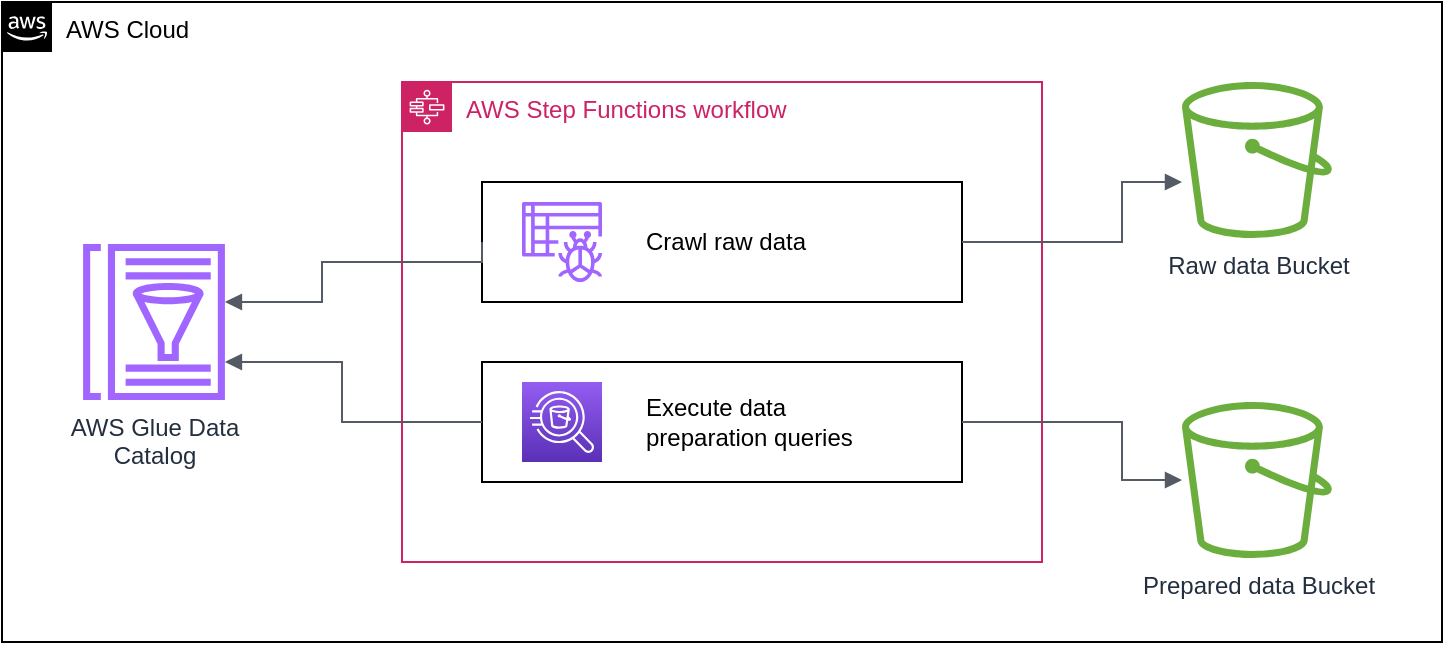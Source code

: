 <mxfile scale="1" border="25">
    <diagram id="7B9ORcsadokDrZPnAl_T" name="HLA">
        <mxGraphModel dx="1607" dy="701" grid="1" gridSize="10" guides="1" tooltips="1" connect="1" arrows="1" fold="1" page="1" pageScale="1" pageWidth="827" pageHeight="1169" background="#ffffff" math="0" shadow="0">
            <root>
                <mxCell id="0"/>
                <mxCell id="1" parent="0"/>
                <mxCell id="oFvCKLaS0GSqAq1-Jr5w-1" value="AWS Cloud frame" parent="0"/>
                <mxCell id="oFvCKLaS0GSqAq1-Jr5w-2" value="AWS Cloud" style="points=[[0,0],[0.25,0],[0.5,0],[0.75,0],[1,0],[1,0.25],[1,0.5],[1,0.75],[1,1],[0.75,1],[0.5,1],[0.25,1],[0,1],[0,0.75],[0,0.5],[0,0.25]];outlineConnect=0;html=1;whiteSpace=wrap;fontSize=12;fontStyle=0;shape=mxgraph.aws4.group;grIcon=mxgraph.aws4.group_aws_cloud_alt;verticalAlign=top;align=left;spacingLeft=30;dashed=0;fillColor=none;" parent="oFvCKLaS0GSqAq1-Jr5w-1" vertex="1">
                    <mxGeometry x="-120" y="400" width="720" height="320" as="geometry"/>
                </mxCell>
                <mxCell id="oFvCKLaS0GSqAq1-Jr5w-4" value="Data preparation" parent="0"/>
                <mxCell id="oFvCKLaS0GSqAq1-Jr5w-5" value="AWS Step Functions workflow" style="points=[[0,0],[0.25,0],[0.5,0],[0.75,0],[1,0],[1,0.25],[1,0.5],[1,0.75],[1,1],[0.75,1],[0.5,1],[0.25,1],[0,1],[0,0.75],[0,0.5],[0,0.25]];outlineConnect=0;gradientColor=none;html=1;whiteSpace=wrap;fontSize=12;fontStyle=0;shape=mxgraph.aws4.group;grIcon=mxgraph.aws4.group_aws_step_functions_workflow;strokeColor=#CD2264;fillColor=none;verticalAlign=top;align=left;spacingLeft=30;fontColor=#CD2264;dashed=0;" parent="oFvCKLaS0GSqAq1-Jr5w-4" vertex="1">
                    <mxGeometry x="80" y="440" width="320" height="240" as="geometry"/>
                </mxCell>
                <mxCell id="oFvCKLaS0GSqAq1-Jr5w-10" value="Crawl raw data" style="rounded=0;whiteSpace=wrap;html=1;align=left;spacingLeft=80;" parent="oFvCKLaS0GSqAq1-Jr5w-4" vertex="1">
                    <mxGeometry x="120" y="490" width="240" height="60" as="geometry"/>
                </mxCell>
                <mxCell id="oFvCKLaS0GSqAq1-Jr5w-11" value="" style="sketch=0;outlineConnect=0;fontColor=#232F3E;gradientColor=none;fillColor=#A166FF;strokeColor=none;dashed=0;verticalLabelPosition=bottom;verticalAlign=top;align=center;html=1;fontSize=12;fontStyle=0;aspect=fixed;pointerEvents=1;shape=mxgraph.aws4.glue_crawlers;" parent="oFvCKLaS0GSqAq1-Jr5w-4" vertex="1">
                    <mxGeometry x="140" y="500" width="40" height="40" as="geometry"/>
                </mxCell>
                <mxCell id="oFvCKLaS0GSqAq1-Jr5w-14" value="Execute data&lt;br&gt;preparation queries" style="rounded=0;whiteSpace=wrap;html=1;align=left;spacingLeft=80;" parent="oFvCKLaS0GSqAq1-Jr5w-4" vertex="1">
                    <mxGeometry x="120" y="580" width="240" height="60" as="geometry"/>
                </mxCell>
                <mxCell id="oFvCKLaS0GSqAq1-Jr5w-16" value="" style="sketch=0;points=[[0,0,0],[0.25,0,0],[0.5,0,0],[0.75,0,0],[1,0,0],[0,1,0],[0.25,1,0],[0.5,1,0],[0.75,1,0],[1,1,0],[0,0.25,0],[0,0.5,0],[0,0.75,0],[1,0.25,0],[1,0.5,0],[1,0.75,0]];outlineConnect=0;fontColor=#232F3E;gradientColor=#945DF2;gradientDirection=north;fillColor=#5A30B5;strokeColor=#ffffff;dashed=0;verticalLabelPosition=bottom;verticalAlign=top;align=center;html=1;fontSize=12;fontStyle=0;aspect=fixed;shape=mxgraph.aws4.resourceIcon;resIcon=mxgraph.aws4.athena;" parent="oFvCKLaS0GSqAq1-Jr5w-4" vertex="1">
                    <mxGeometry x="140" y="590" width="40" height="40" as="geometry"/>
                </mxCell>
                <mxCell id="oFvCKLaS0GSqAq1-Jr5w-17" value="Raw data Bucket" style="sketch=0;outlineConnect=0;fontColor=#232F3E;gradientColor=none;fillColor=#6CAE3E;strokeColor=none;dashed=0;verticalLabelPosition=bottom;verticalAlign=top;align=center;html=1;fontSize=12;fontStyle=0;aspect=fixed;pointerEvents=1;shape=mxgraph.aws4.bucket;" parent="oFvCKLaS0GSqAq1-Jr5w-4" vertex="1">
                    <mxGeometry x="470" y="440" width="75" height="78" as="geometry"/>
                </mxCell>
                <mxCell id="oFvCKLaS0GSqAq1-Jr5w-21" value="AWS Glue Data&lt;br&gt;Catalog" style="sketch=0;outlineConnect=0;fontColor=#232F3E;gradientColor=none;fillColor=#A166FF;strokeColor=none;dashed=0;verticalLabelPosition=bottom;verticalAlign=top;align=center;html=1;fontSize=12;fontStyle=0;aspect=fixed;pointerEvents=1;shape=mxgraph.aws4.glue_data_catalog;" parent="oFvCKLaS0GSqAq1-Jr5w-4" vertex="1">
                    <mxGeometry x="-80" y="521" width="72" height="78" as="geometry"/>
                </mxCell>
                <mxCell id="oFvCKLaS0GSqAq1-Jr5w-23" value="" style="edgeStyle=orthogonalEdgeStyle;html=1;endArrow=block;elbow=vertical;startArrow=none;endFill=1;strokeColor=#545B64;rounded=0;exitX=0;exitY=0.5;exitDx=0;exitDy=0;" parent="oFvCKLaS0GSqAq1-Jr5w-4" source="oFvCKLaS0GSqAq1-Jr5w-10" target="oFvCKLaS0GSqAq1-Jr5w-21" edge="1">
                    <mxGeometry width="100" relative="1" as="geometry">
                        <mxPoint x="370" y="530" as="sourcePoint"/>
                        <mxPoint x="530.007" y="550" as="targetPoint"/>
                        <Array as="points">
                            <mxPoint x="120" y="530"/>
                            <mxPoint x="40" y="530"/>
                            <mxPoint x="40" y="550"/>
                        </Array>
                    </mxGeometry>
                </mxCell>
                <mxCell id="oFvCKLaS0GSqAq1-Jr5w-24" value="" style="edgeStyle=orthogonalEdgeStyle;html=1;endArrow=block;elbow=vertical;startArrow=none;endFill=1;strokeColor=#545B64;rounded=0;exitX=0;exitY=0.5;exitDx=0;exitDy=0;" parent="oFvCKLaS0GSqAq1-Jr5w-4" source="oFvCKLaS0GSqAq1-Jr5w-14" target="oFvCKLaS0GSqAq1-Jr5w-21" edge="1">
                    <mxGeometry width="100" relative="1" as="geometry">
                        <mxPoint x="130" y="530" as="sourcePoint"/>
                        <mxPoint x="1.455" y="560" as="targetPoint"/>
                        <Array as="points">
                            <mxPoint x="50" y="610"/>
                            <mxPoint x="50" y="580"/>
                        </Array>
                    </mxGeometry>
                </mxCell>
                <mxCell id="2" value="Prepared data Bucket" style="sketch=0;outlineConnect=0;fontColor=#232F3E;gradientColor=none;fillColor=#6CAE3E;strokeColor=none;dashed=0;verticalLabelPosition=bottom;verticalAlign=top;align=center;html=1;fontSize=12;fontStyle=0;aspect=fixed;pointerEvents=1;shape=mxgraph.aws4.bucket;" vertex="1" parent="oFvCKLaS0GSqAq1-Jr5w-4">
                    <mxGeometry x="470" y="600" width="75" height="78" as="geometry"/>
                </mxCell>
                <mxCell id="4" value="" style="edgeStyle=orthogonalEdgeStyle;html=1;endArrow=block;elbow=vertical;startArrow=none;endFill=1;strokeColor=#545B64;rounded=0;exitX=1;exitY=0.5;exitDx=0;exitDy=0;" edge="1" parent="oFvCKLaS0GSqAq1-Jr5w-4">
                    <mxGeometry width="100" relative="1" as="geometry">
                        <mxPoint x="360" y="520" as="sourcePoint"/>
                        <mxPoint x="470" y="490" as="targetPoint"/>
                        <Array as="points">
                            <mxPoint x="440" y="520"/>
                            <mxPoint x="440" y="490"/>
                        </Array>
                    </mxGeometry>
                </mxCell>
                <mxCell id="5" value="" style="edgeStyle=orthogonalEdgeStyle;html=1;endArrow=block;elbow=vertical;startArrow=none;endFill=1;strokeColor=#545B64;rounded=0;exitX=1;exitY=0.5;exitDx=0;exitDy=0;" edge="1" parent="oFvCKLaS0GSqAq1-Jr5w-4" source="oFvCKLaS0GSqAq1-Jr5w-14" target="2">
                    <mxGeometry width="100" relative="1" as="geometry">
                        <mxPoint x="370" y="530" as="sourcePoint"/>
                        <mxPoint x="480" y="500" as="targetPoint"/>
                        <Array as="points">
                            <mxPoint x="440" y="610"/>
                            <mxPoint x="440" y="639"/>
                        </Array>
                    </mxGeometry>
                </mxCell>
            </root>
        </mxGraphModel>
    </diagram>
</mxfile>